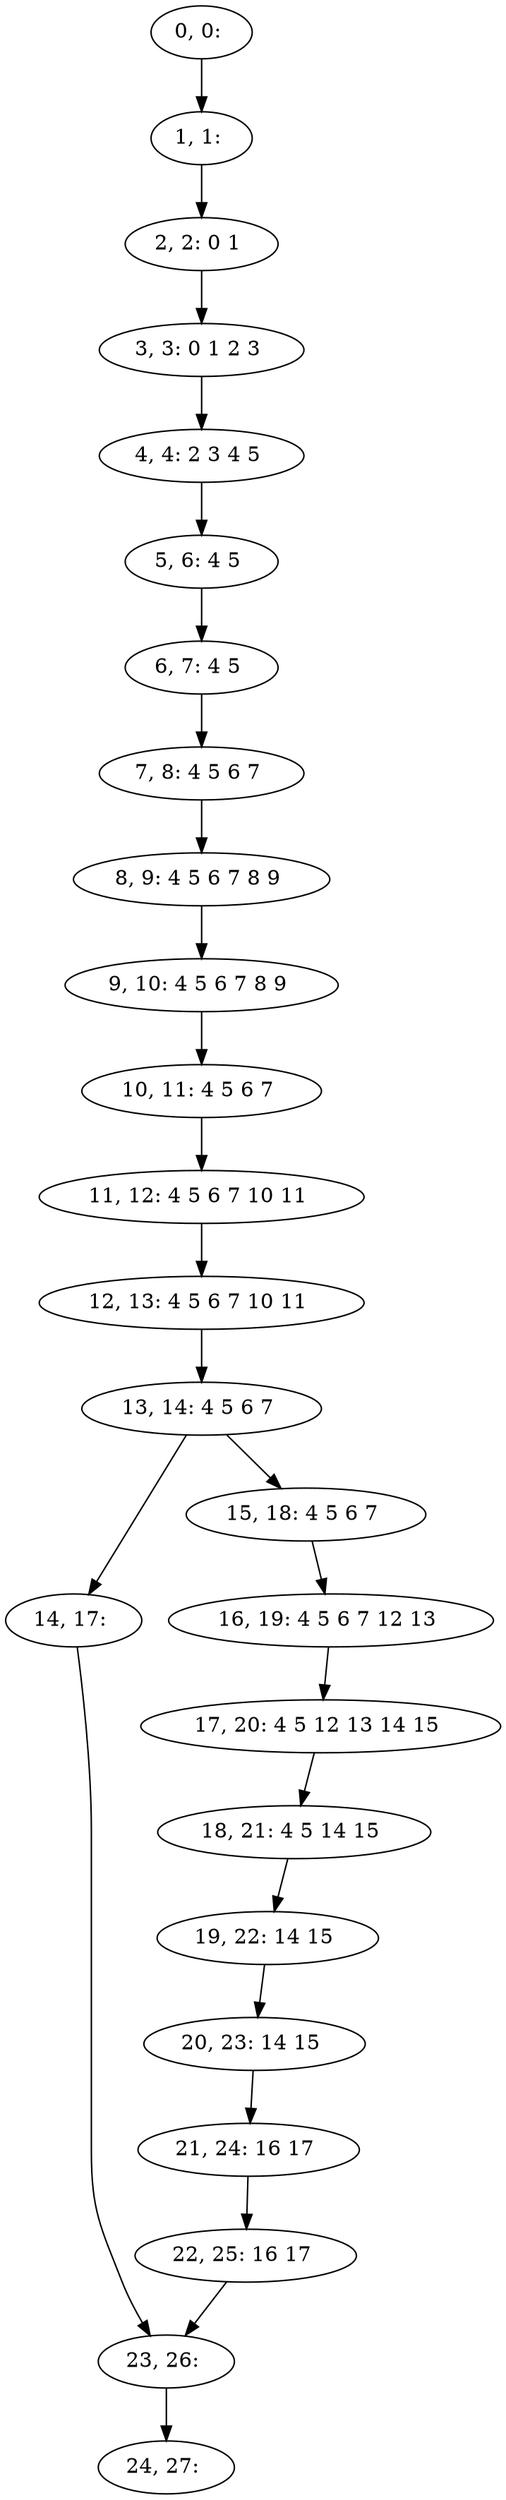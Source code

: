 digraph G {
0[label="0, 0: "];
1[label="1, 1: "];
2[label="2, 2: 0 1 "];
3[label="3, 3: 0 1 2 3 "];
4[label="4, 4: 2 3 4 5 "];
5[label="5, 6: 4 5 "];
6[label="6, 7: 4 5 "];
7[label="7, 8: 4 5 6 7 "];
8[label="8, 9: 4 5 6 7 8 9 "];
9[label="9, 10: 4 5 6 7 8 9 "];
10[label="10, 11: 4 5 6 7 "];
11[label="11, 12: 4 5 6 7 10 11 "];
12[label="12, 13: 4 5 6 7 10 11 "];
13[label="13, 14: 4 5 6 7 "];
14[label="14, 17: "];
15[label="15, 18: 4 5 6 7 "];
16[label="16, 19: 4 5 6 7 12 13 "];
17[label="17, 20: 4 5 12 13 14 15 "];
18[label="18, 21: 4 5 14 15 "];
19[label="19, 22: 14 15 "];
20[label="20, 23: 14 15 "];
21[label="21, 24: 16 17 "];
22[label="22, 25: 16 17 "];
23[label="23, 26: "];
24[label="24, 27: "];
0->1 ;
1->2 ;
2->3 ;
3->4 ;
4->5 ;
5->6 ;
6->7 ;
7->8 ;
8->9 ;
9->10 ;
10->11 ;
11->12 ;
12->13 ;
13->14 ;
13->15 ;
14->23 ;
15->16 ;
16->17 ;
17->18 ;
18->19 ;
19->20 ;
20->21 ;
21->22 ;
22->23 ;
23->24 ;
}
